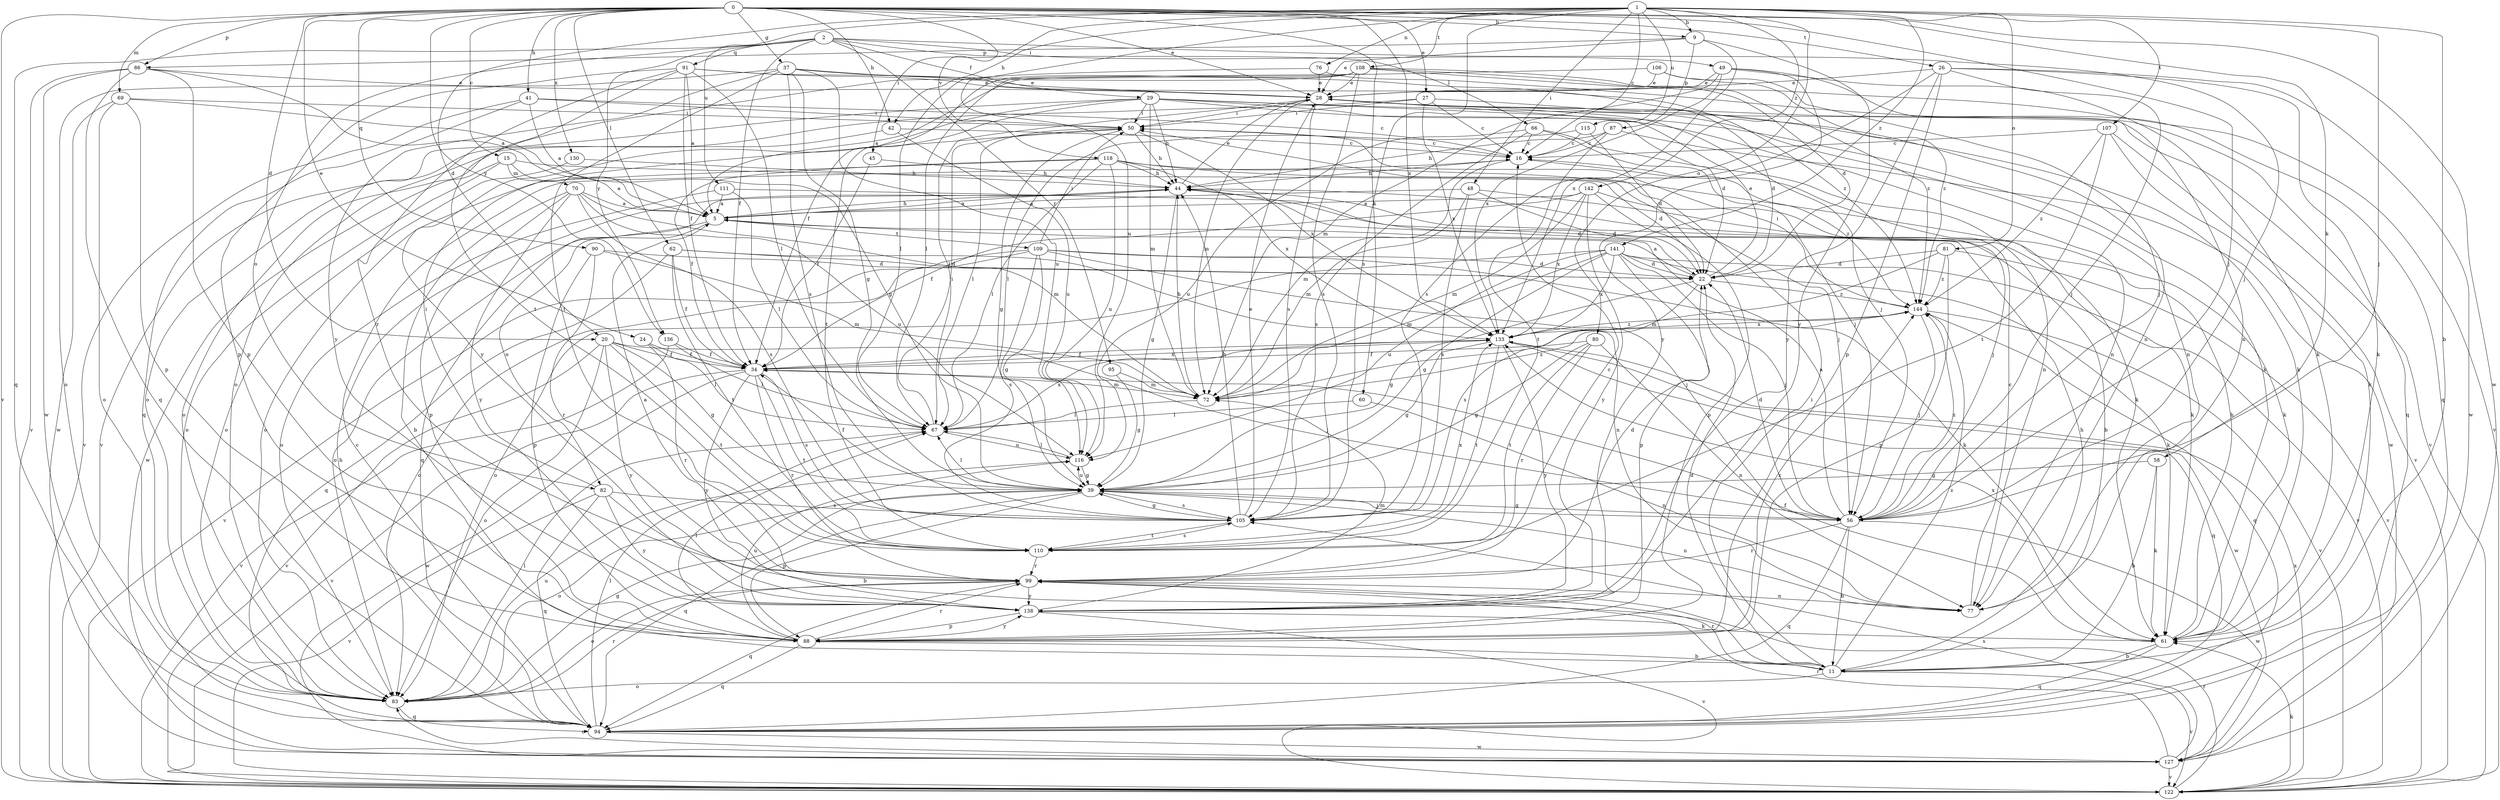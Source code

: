 strict digraph  {
0;
1;
2;
5;
9;
11;
15;
16;
20;
22;
24;
26;
27;
28;
29;
34;
37;
39;
41;
42;
44;
45;
48;
49;
50;
56;
58;
60;
61;
62;
66;
67;
69;
70;
72;
76;
77;
80;
81;
82;
83;
86;
87;
88;
90;
91;
94;
95;
99;
105;
106;
107;
108;
109;
110;
111;
115;
116;
118;
122;
127;
130;
133;
136;
138;
141;
142;
144;
0 -> 9  [label=b];
0 -> 15  [label=c];
0 -> 20  [label=d];
0 -> 24  [label=e];
0 -> 26  [label=t];
0 -> 27  [label=e];
0 -> 28  [label=e];
0 -> 37  [label=g];
0 -> 41  [label=h];
0 -> 42  [label=h];
0 -> 56  [label=j];
0 -> 58  [label=k];
0 -> 60  [label=k];
0 -> 62  [label=l];
0 -> 69  [label=m];
0 -> 86  [label=p];
0 -> 90  [label=q];
0 -> 118  [label=v];
0 -> 122  [label=v];
0 -> 127  [label=w];
0 -> 130  [label=x];
0 -> 133  [label=x];
0 -> 136  [label=y];
1 -> 9  [label=b];
1 -> 11  [label=b];
1 -> 16  [label=c];
1 -> 20  [label=d];
1 -> 42  [label=h];
1 -> 45  [label=i];
1 -> 48  [label=i];
1 -> 56  [label=j];
1 -> 76  [label=n];
1 -> 80  [label=o];
1 -> 81  [label=o];
1 -> 105  [label=s];
1 -> 107  [label=t];
1 -> 108  [label=t];
1 -> 111  [label=u];
1 -> 115  [label=u];
1 -> 116  [label=u];
1 -> 141  [label=z];
1 -> 142  [label=z];
2 -> 29  [label=f];
2 -> 34  [label=f];
2 -> 49  [label=i];
2 -> 56  [label=j];
2 -> 66  [label=l];
2 -> 82  [label=o];
2 -> 91  [label=q];
2 -> 94  [label=q];
2 -> 95  [label=r];
2 -> 136  [label=y];
5 -> 44  [label=h];
5 -> 82  [label=o];
5 -> 83  [label=o];
5 -> 109  [label=t];
9 -> 28  [label=e];
9 -> 86  [label=p];
9 -> 87  [label=p];
9 -> 133  [label=x];
9 -> 138  [label=y];
11 -> 22  [label=d];
11 -> 44  [label=h];
11 -> 50  [label=i];
11 -> 83  [label=o];
11 -> 99  [label=r];
11 -> 122  [label=v];
11 -> 144  [label=z];
15 -> 5  [label=a];
15 -> 22  [label=d];
15 -> 70  [label=m];
15 -> 83  [label=o];
15 -> 127  [label=w];
16 -> 44  [label=h];
16 -> 72  [label=m];
16 -> 144  [label=z];
20 -> 34  [label=f];
20 -> 39  [label=g];
20 -> 56  [label=j];
20 -> 83  [label=o];
20 -> 110  [label=t];
20 -> 122  [label=v];
20 -> 138  [label=y];
22 -> 5  [label=a];
22 -> 28  [label=e];
22 -> 39  [label=g];
22 -> 105  [label=s];
22 -> 144  [label=z];
24 -> 34  [label=f];
24 -> 67  [label=l];
24 -> 99  [label=r];
26 -> 28  [label=e];
26 -> 56  [label=j];
26 -> 61  [label=k];
26 -> 88  [label=p];
26 -> 105  [label=s];
26 -> 127  [label=w];
26 -> 138  [label=y];
27 -> 16  [label=c];
27 -> 22  [label=d];
27 -> 50  [label=i];
27 -> 122  [label=v];
27 -> 133  [label=x];
28 -> 50  [label=i];
28 -> 56  [label=j];
28 -> 61  [label=k];
28 -> 67  [label=l];
28 -> 72  [label=m];
28 -> 77  [label=n];
28 -> 94  [label=q];
28 -> 105  [label=s];
29 -> 22  [label=d];
29 -> 44  [label=h];
29 -> 50  [label=i];
29 -> 61  [label=k];
29 -> 72  [label=m];
29 -> 77  [label=n];
29 -> 83  [label=o];
29 -> 110  [label=t];
29 -> 122  [label=v];
29 -> 138  [label=y];
34 -> 72  [label=m];
34 -> 99  [label=r];
34 -> 105  [label=s];
34 -> 110  [label=t];
34 -> 122  [label=v];
34 -> 127  [label=w];
34 -> 133  [label=x];
34 -> 138  [label=y];
37 -> 28  [label=e];
37 -> 39  [label=g];
37 -> 83  [label=o];
37 -> 105  [label=s];
37 -> 110  [label=t];
37 -> 116  [label=u];
37 -> 138  [label=y];
37 -> 144  [label=z];
39 -> 34  [label=f];
39 -> 56  [label=j];
39 -> 67  [label=l];
39 -> 77  [label=n];
39 -> 83  [label=o];
39 -> 88  [label=p];
39 -> 94  [label=q];
39 -> 105  [label=s];
39 -> 116  [label=u];
41 -> 5  [label=a];
41 -> 16  [label=c];
41 -> 50  [label=i];
41 -> 94  [label=q];
41 -> 122  [label=v];
42 -> 16  [label=c];
42 -> 83  [label=o];
42 -> 116  [label=u];
44 -> 5  [label=a];
44 -> 22  [label=d];
44 -> 28  [label=e];
44 -> 39  [label=g];
44 -> 61  [label=k];
44 -> 94  [label=q];
45 -> 34  [label=f];
45 -> 44  [label=h];
48 -> 5  [label=a];
48 -> 22  [label=d];
48 -> 56  [label=j];
48 -> 72  [label=m];
48 -> 105  [label=s];
49 -> 28  [label=e];
49 -> 61  [label=k];
49 -> 72  [label=m];
49 -> 77  [label=n];
49 -> 133  [label=x];
49 -> 138  [label=y];
50 -> 16  [label=c];
50 -> 39  [label=g];
50 -> 44  [label=h];
50 -> 67  [label=l];
50 -> 133  [label=x];
56 -> 5  [label=a];
56 -> 11  [label=b];
56 -> 22  [label=d];
56 -> 39  [label=g];
56 -> 94  [label=q];
56 -> 99  [label=r];
56 -> 127  [label=w];
56 -> 144  [label=z];
58 -> 11  [label=b];
58 -> 39  [label=g];
58 -> 61  [label=k];
60 -> 67  [label=l];
60 -> 77  [label=n];
61 -> 11  [label=b];
61 -> 34  [label=f];
61 -> 44  [label=h];
61 -> 94  [label=q];
61 -> 133  [label=x];
62 -> 22  [label=d];
62 -> 34  [label=f];
62 -> 77  [label=n];
62 -> 94  [label=q];
62 -> 110  [label=t];
66 -> 16  [label=c];
66 -> 56  [label=j];
66 -> 77  [label=n];
66 -> 105  [label=s];
66 -> 116  [label=u];
67 -> 50  [label=i];
67 -> 116  [label=u];
67 -> 133  [label=x];
69 -> 39  [label=g];
69 -> 50  [label=i];
69 -> 83  [label=o];
69 -> 88  [label=p];
69 -> 127  [label=w];
70 -> 5  [label=a];
70 -> 11  [label=b];
70 -> 72  [label=m];
70 -> 88  [label=p];
70 -> 105  [label=s];
70 -> 116  [label=u];
70 -> 138  [label=y];
72 -> 44  [label=h];
72 -> 67  [label=l];
72 -> 144  [label=z];
76 -> 28  [label=e];
76 -> 67  [label=l];
76 -> 94  [label=q];
77 -> 16  [label=c];
80 -> 34  [label=f];
80 -> 39  [label=g];
80 -> 77  [label=n];
80 -> 99  [label=r];
80 -> 110  [label=t];
81 -> 22  [label=d];
81 -> 72  [label=m];
81 -> 88  [label=p];
81 -> 122  [label=v];
81 -> 144  [label=z];
82 -> 11  [label=b];
82 -> 50  [label=i];
82 -> 94  [label=q];
82 -> 105  [label=s];
82 -> 122  [label=v];
82 -> 138  [label=y];
83 -> 39  [label=g];
83 -> 67  [label=l];
83 -> 94  [label=q];
83 -> 99  [label=r];
83 -> 116  [label=u];
86 -> 5  [label=a];
86 -> 28  [label=e];
86 -> 88  [label=p];
86 -> 94  [label=q];
86 -> 122  [label=v];
86 -> 127  [label=w];
87 -> 16  [label=c];
87 -> 44  [label=h];
87 -> 110  [label=t];
87 -> 127  [label=w];
88 -> 11  [label=b];
88 -> 67  [label=l];
88 -> 94  [label=q];
88 -> 99  [label=r];
88 -> 116  [label=u];
88 -> 138  [label=y];
88 -> 144  [label=z];
90 -> 22  [label=d];
90 -> 72  [label=m];
90 -> 88  [label=p];
90 -> 99  [label=r];
91 -> 5  [label=a];
91 -> 28  [label=e];
91 -> 34  [label=f];
91 -> 67  [label=l];
91 -> 77  [label=n];
91 -> 88  [label=p];
91 -> 99  [label=r];
91 -> 110  [label=t];
94 -> 16  [label=c];
94 -> 44  [label=h];
94 -> 67  [label=l];
94 -> 127  [label=w];
95 -> 39  [label=g];
95 -> 72  [label=m];
99 -> 5  [label=a];
99 -> 16  [label=c];
99 -> 22  [label=d];
99 -> 77  [label=n];
99 -> 83  [label=o];
99 -> 94  [label=q];
99 -> 138  [label=y];
105 -> 28  [label=e];
105 -> 39  [label=g];
105 -> 44  [label=h];
105 -> 110  [label=t];
106 -> 5  [label=a];
106 -> 28  [label=e];
106 -> 56  [label=j];
106 -> 144  [label=z];
107 -> 16  [label=c];
107 -> 61  [label=k];
107 -> 110  [label=t];
107 -> 122  [label=v];
107 -> 144  [label=z];
108 -> 22  [label=d];
108 -> 28  [label=e];
108 -> 34  [label=f];
108 -> 67  [label=l];
108 -> 83  [label=o];
108 -> 105  [label=s];
108 -> 122  [label=v];
108 -> 144  [label=z];
109 -> 22  [label=d];
109 -> 39  [label=g];
109 -> 50  [label=i];
109 -> 56  [label=j];
109 -> 61  [label=k];
109 -> 83  [label=o];
109 -> 105  [label=s];
109 -> 122  [label=v];
110 -> 99  [label=r];
110 -> 105  [label=s];
110 -> 133  [label=x];
111 -> 5  [label=a];
111 -> 11  [label=b];
111 -> 67  [label=l];
111 -> 83  [label=o];
115 -> 16  [label=c];
115 -> 22  [label=d];
115 -> 67  [label=l];
116 -> 39  [label=g];
116 -> 67  [label=l];
118 -> 34  [label=f];
118 -> 44  [label=h];
118 -> 56  [label=j];
118 -> 61  [label=k];
118 -> 67  [label=l];
118 -> 83  [label=o];
118 -> 116  [label=u];
118 -> 133  [label=x];
122 -> 61  [label=k];
122 -> 99  [label=r];
122 -> 133  [label=x];
127 -> 83  [label=o];
127 -> 99  [label=r];
127 -> 105  [label=s];
127 -> 122  [label=v];
130 -> 44  [label=h];
130 -> 83  [label=o];
133 -> 34  [label=f];
133 -> 39  [label=g];
133 -> 94  [label=q];
133 -> 110  [label=t];
133 -> 127  [label=w];
133 -> 138  [label=y];
133 -> 144  [label=z];
136 -> 34  [label=f];
136 -> 67  [label=l];
136 -> 122  [label=v];
138 -> 61  [label=k];
138 -> 72  [label=m];
138 -> 88  [label=p];
138 -> 122  [label=v];
141 -> 22  [label=d];
141 -> 39  [label=g];
141 -> 56  [label=j];
141 -> 61  [label=k];
141 -> 72  [label=m];
141 -> 83  [label=o];
141 -> 88  [label=p];
141 -> 116  [label=u];
141 -> 122  [label=v];
141 -> 133  [label=x];
142 -> 5  [label=a];
142 -> 34  [label=f];
142 -> 61  [label=k];
142 -> 72  [label=m];
142 -> 88  [label=p];
142 -> 133  [label=x];
142 -> 138  [label=y];
144 -> 50  [label=i];
144 -> 56  [label=j];
144 -> 94  [label=q];
144 -> 122  [label=v];
144 -> 133  [label=x];
}
